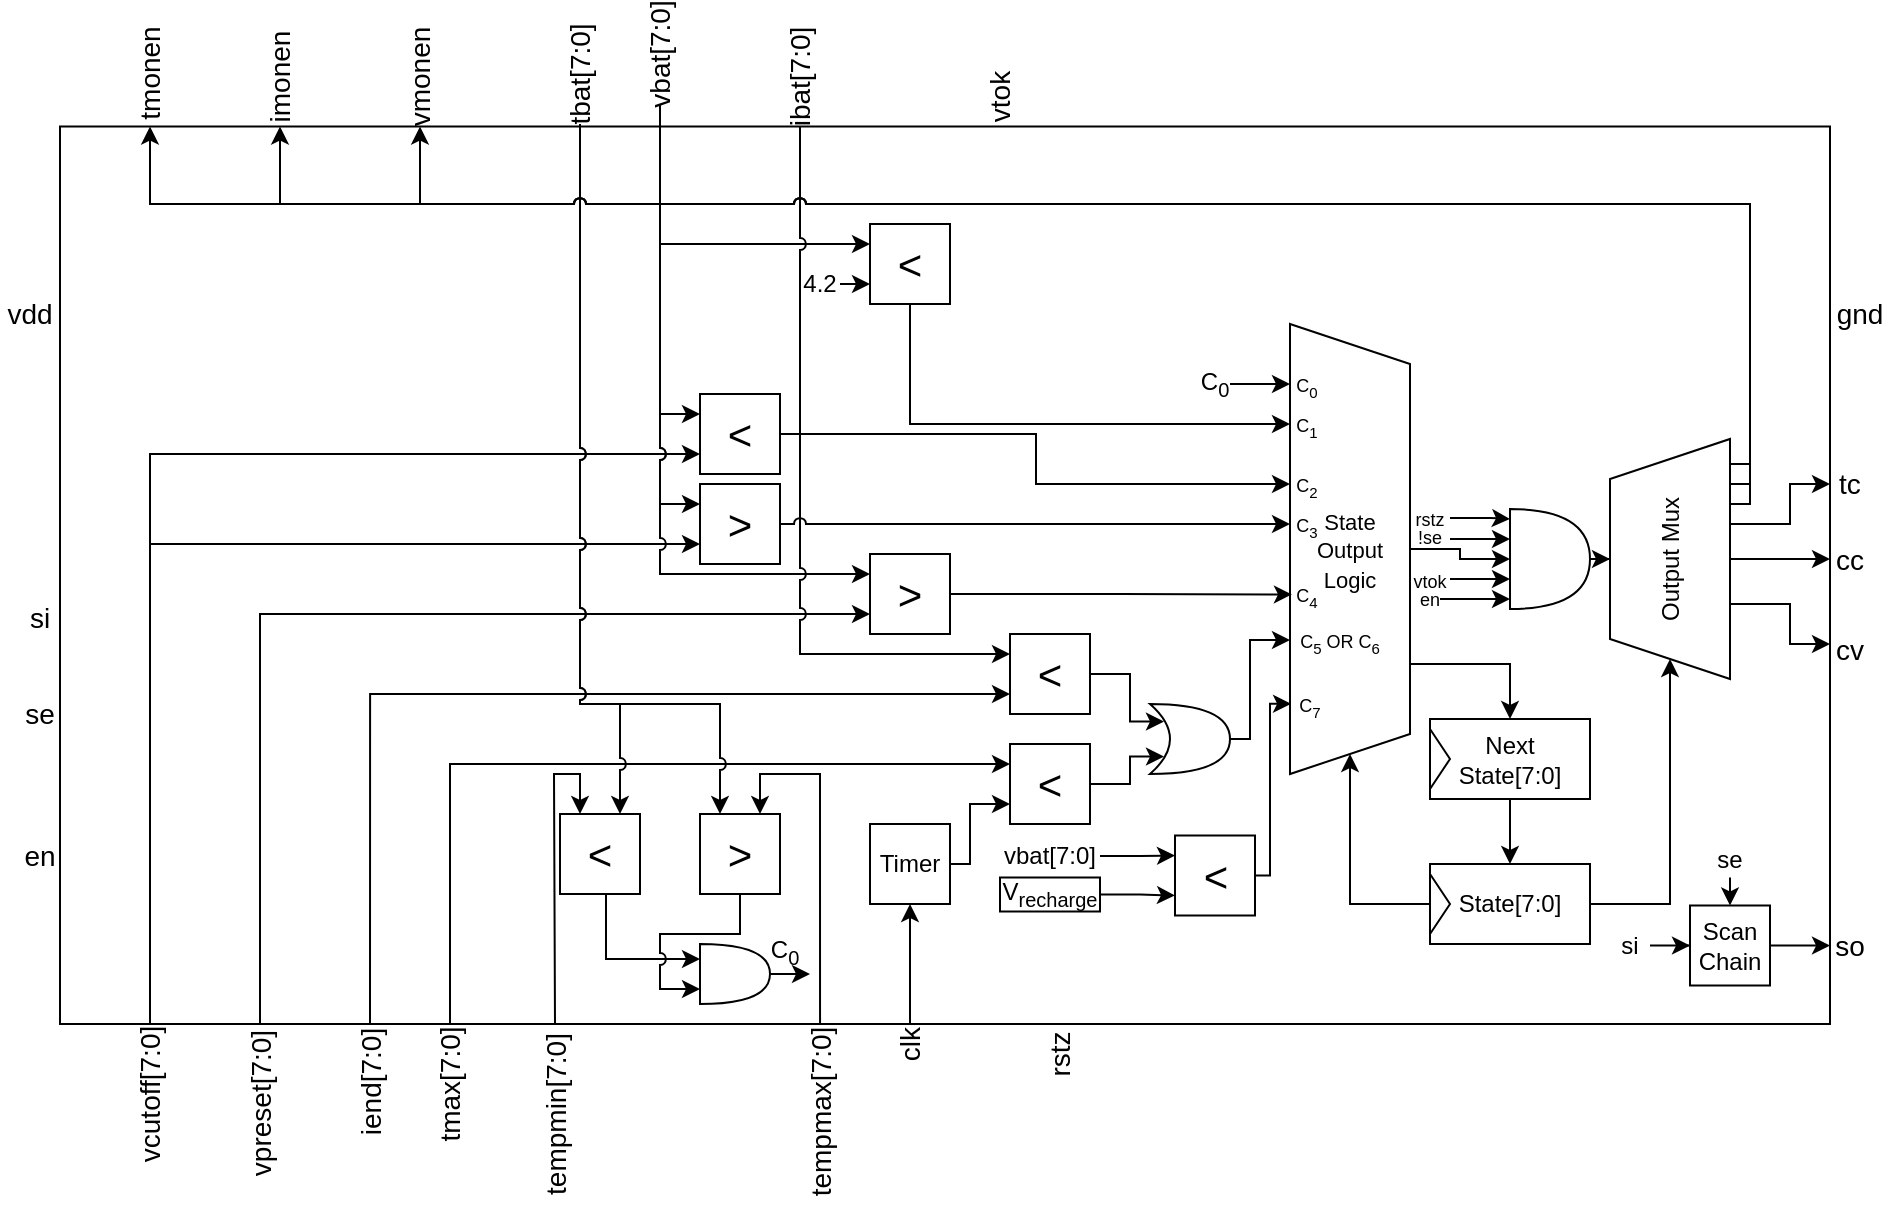 <mxfile version="25.0.3">
  <diagram name="Page-1" id="ZLXz8bZ7Lyy6NJfYawsl">
    <mxGraphModel dx="1535" dy="1893" grid="1" gridSize="10" guides="1" tooltips="1" connect="1" arrows="1" fold="1" page="1" pageScale="1" pageWidth="850" pageHeight="1100" math="0" shadow="0">
      <root>
        <mxCell id="0" />
        <mxCell id="1" parent="0" />
        <mxCell id="lkuB_7mltpB1Ut6H_fc4-6" value="" style="rounded=0;whiteSpace=wrap;html=1;" vertex="1" parent="1">
          <mxGeometry x="115" y="-48.75" width="885" height="448.75" as="geometry" />
        </mxCell>
        <mxCell id="lkuB_7mltpB1Ut6H_fc4-40" style="edgeStyle=orthogonalEdgeStyle;rounded=0;orthogonalLoop=1;jettySize=auto;html=1;entryX=0;entryY=0.75;entryDx=0;entryDy=0;jumpStyle=arc;" edge="1" parent="1" source="XUwTfJBHHrVztobZP6dr-2" target="lkuB_7mltpB1Ut6H_fc4-32">
          <mxGeometry relative="1" as="geometry">
            <Array as="points">
              <mxPoint x="160" y="115" />
            </Array>
          </mxGeometry>
        </mxCell>
        <mxCell id="lkuB_7mltpB1Ut6H_fc4-41" style="edgeStyle=orthogonalEdgeStyle;rounded=0;orthogonalLoop=1;jettySize=auto;html=1;entryX=0;entryY=0.75;entryDx=0;entryDy=0;jumpStyle=arc;" edge="1" parent="1" source="XUwTfJBHHrVztobZP6dr-2" target="lkuB_7mltpB1Ut6H_fc4-38">
          <mxGeometry relative="1" as="geometry">
            <Array as="points">
              <mxPoint x="160" y="160" />
            </Array>
          </mxGeometry>
        </mxCell>
        <mxCell id="XUwTfJBHHrVztobZP6dr-2" value="vcutoff[7:0]" style="text;html=1;align=center;verticalAlign=middle;whiteSpace=wrap;rounded=0;rotation=-90;fontSize=14;" parent="1" vertex="1">
          <mxGeometry x="125" y="420" width="70" height="30" as="geometry" />
        </mxCell>
        <mxCell id="lkuB_7mltpB1Ut6H_fc4-51" style="edgeStyle=orthogonalEdgeStyle;rounded=0;orthogonalLoop=1;jettySize=auto;html=1;entryX=0;entryY=0.75;entryDx=0;entryDy=0;" edge="1" parent="1" source="XUwTfJBHHrVztobZP6dr-3" target="lkuB_7mltpB1Ut6H_fc4-49">
          <mxGeometry relative="1" as="geometry">
            <Array as="points">
              <mxPoint x="215" y="195" />
            </Array>
          </mxGeometry>
        </mxCell>
        <mxCell id="XUwTfJBHHrVztobZP6dr-3" value="vpreset[7:0]" style="text;html=1;align=center;verticalAlign=middle;whiteSpace=wrap;rounded=0;rotation=-90;fontSize=14;" parent="1" vertex="1">
          <mxGeometry x="175" y="426" width="80" height="27" as="geometry" />
        </mxCell>
        <mxCell id="XUwTfJBHHrVztobZP6dr-61" style="edgeStyle=orthogonalEdgeStyle;rounded=0;orthogonalLoop=1;jettySize=auto;html=1;entryX=0;entryY=0.75;entryDx=0;entryDy=0;jumpStyle=arc;" parent="1" source="XUwTfJBHHrVztobZP6dr-4" target="XUwTfJBHHrVztobZP6dr-45" edge="1">
          <mxGeometry relative="1" as="geometry">
            <Array as="points">
              <mxPoint x="270" y="235" />
            </Array>
          </mxGeometry>
        </mxCell>
        <mxCell id="XUwTfJBHHrVztobZP6dr-4" value="iend[7:0]" style="text;html=1;align=center;verticalAlign=middle;whiteSpace=wrap;rounded=0;rotation=-90;fontSize=14;" parent="1" vertex="1">
          <mxGeometry x="241.25" y="413.75" width="57.5" height="30" as="geometry" />
        </mxCell>
        <mxCell id="XUwTfJBHHrVztobZP6dr-39" style="edgeStyle=orthogonalEdgeStyle;rounded=0;orthogonalLoop=1;jettySize=auto;html=1;entryX=0.75;entryY=0;entryDx=0;entryDy=0;jumpStyle=arc;" parent="1" source="XUwTfJBHHrVztobZP6dr-5" target="XUwTfJBHHrVztobZP6dr-32" edge="1">
          <mxGeometry relative="1" as="geometry">
            <Array as="points">
              <mxPoint x="495" y="367" />
              <mxPoint x="495" y="275" />
              <mxPoint x="465" y="275" />
            </Array>
          </mxGeometry>
        </mxCell>
        <mxCell id="XUwTfJBHHrVztobZP6dr-5" value="&lt;div&gt;tempmax[7:0]&lt;/div&gt;" style="text;html=1;align=center;verticalAlign=middle;whiteSpace=wrap;rounded=0;rotation=-90;fontSize=14;" parent="1" vertex="1">
          <mxGeometry x="451.25" y="428.75" width="87.5" height="30" as="geometry" />
        </mxCell>
        <mxCell id="XUwTfJBHHrVztobZP6dr-57" style="edgeStyle=orthogonalEdgeStyle;rounded=0;orthogonalLoop=1;jettySize=auto;html=1;jumpStyle=arc;" parent="1" source="XUwTfJBHHrVztobZP6dr-6" target="XUwTfJBHHrVztobZP6dr-54" edge="1">
          <mxGeometry relative="1" as="geometry">
            <Array as="points">
              <mxPoint x="310" y="270" />
            </Array>
          </mxGeometry>
        </mxCell>
        <mxCell id="XUwTfJBHHrVztobZP6dr-6" value="&lt;div&gt;tmax[7:0]&lt;/div&gt;" style="text;html=1;align=center;verticalAlign=middle;whiteSpace=wrap;rounded=0;rotation=-90;fontSize=14;" parent="1" vertex="1">
          <mxGeometry x="280" y="415" width="60" height="30" as="geometry" />
        </mxCell>
        <mxCell id="XUwTfJBHHrVztobZP6dr-38" style="edgeStyle=orthogonalEdgeStyle;rounded=0;orthogonalLoop=1;jettySize=auto;html=1;entryX=0.25;entryY=0;entryDx=0;entryDy=0;jumpStyle=arc;" parent="1" source="XUwTfJBHHrVztobZP6dr-7" target="XUwTfJBHHrVztobZP6dr-31" edge="1">
          <mxGeometry relative="1" as="geometry">
            <Array as="points">
              <mxPoint x="362" y="368" />
              <mxPoint x="362" y="368" />
              <mxPoint x="362" y="275" />
              <mxPoint x="375" y="275" />
            </Array>
          </mxGeometry>
        </mxCell>
        <mxCell id="XUwTfJBHHrVztobZP6dr-7" value="&lt;div&gt;tempmin[7:0]&lt;/div&gt;" style="text;html=1;align=center;verticalAlign=middle;whiteSpace=wrap;rounded=0;rotation=-90;fontSize=14;" parent="1" vertex="1">
          <mxGeometry x="317.5" y="430.5" width="90" height="30" as="geometry" />
        </mxCell>
        <mxCell id="XUwTfJBHHrVztobZP6dr-58" style="edgeStyle=orthogonalEdgeStyle;rounded=0;orthogonalLoop=1;jettySize=auto;html=1;entryX=0.5;entryY=1;entryDx=0;entryDy=0;" parent="1" source="XUwTfJBHHrVztobZP6dr-8" target="XUwTfJBHHrVztobZP6dr-53" edge="1">
          <mxGeometry relative="1" as="geometry" />
        </mxCell>
        <mxCell id="XUwTfJBHHrVztobZP6dr-8" value="clk" style="text;html=1;align=center;verticalAlign=middle;whiteSpace=wrap;rounded=0;rotation=-90;fontSize=14;" parent="1" vertex="1">
          <mxGeometry x="530" y="395" width="20" height="30" as="geometry" />
        </mxCell>
        <mxCell id="XUwTfJBHHrVztobZP6dr-9" value="rstz" style="text;html=1;align=center;verticalAlign=middle;whiteSpace=wrap;rounded=0;rotation=-90;fontSize=14;" parent="1" vertex="1">
          <mxGeometry x="600" y="400" width="30" height="30" as="geometry" />
        </mxCell>
        <mxCell id="XUwTfJBHHrVztobZP6dr-10" value="en" style="text;html=1;align=center;verticalAlign=middle;whiteSpace=wrap;rounded=0;rotation=0;fontSize=14;" parent="1" vertex="1">
          <mxGeometry x="95" y="301" width="20" height="30" as="geometry" />
        </mxCell>
        <mxCell id="XUwTfJBHHrVztobZP6dr-11" value="se" style="text;html=1;align=center;verticalAlign=middle;whiteSpace=wrap;rounded=0;rotation=0;fontSize=14;" parent="1" vertex="1">
          <mxGeometry x="95" y="230" width="20" height="30" as="geometry" />
        </mxCell>
        <mxCell id="XUwTfJBHHrVztobZP6dr-12" value="si" style="text;html=1;align=center;verticalAlign=middle;whiteSpace=wrap;rounded=0;rotation=0;fontSize=14;" parent="1" vertex="1">
          <mxGeometry x="95" y="181.5" width="20" height="30" as="geometry" />
        </mxCell>
        <mxCell id="XUwTfJBHHrVztobZP6dr-13" value="vdd" style="text;html=1;align=center;verticalAlign=middle;whiteSpace=wrap;rounded=0;rotation=0;fontSize=14;" parent="1" vertex="1">
          <mxGeometry x="85" y="30" width="30" height="30" as="geometry" />
        </mxCell>
        <mxCell id="XUwTfJBHHrVztobZP6dr-15" value="tmonen" style="text;html=1;align=center;verticalAlign=middle;whiteSpace=wrap;rounded=0;rotation=-90;fontSize=14;" parent="1" vertex="1">
          <mxGeometry x="133.75" y="-90" width="52.5" height="30" as="geometry" />
        </mxCell>
        <mxCell id="XUwTfJBHHrVztobZP6dr-16" value="vmonen" style="text;html=1;align=center;verticalAlign=middle;whiteSpace=wrap;rounded=0;rotation=-90;fontSize=14;" parent="1" vertex="1">
          <mxGeometry x="270" y="-88.75" width="50" height="30" as="geometry" />
        </mxCell>
        <mxCell id="XUwTfJBHHrVztobZP6dr-17" value="imonen" style="text;html=1;align=center;verticalAlign=middle;whiteSpace=wrap;rounded=0;rotation=-90;fontSize=14;" parent="1" vertex="1">
          <mxGeometry x="200" y="-88.75" width="50" height="30" as="geometry" />
        </mxCell>
        <mxCell id="XUwTfJBHHrVztobZP6dr-36" style="edgeStyle=orthogonalEdgeStyle;rounded=0;orthogonalLoop=1;jettySize=auto;html=1;entryX=0.75;entryY=0;entryDx=0;entryDy=0;jumpStyle=arc;" parent="1" source="XUwTfJBHHrVztobZP6dr-18" target="XUwTfJBHHrVztobZP6dr-31" edge="1">
          <mxGeometry relative="1" as="geometry">
            <Array as="points">
              <mxPoint x="375" y="240" />
              <mxPoint x="395" y="240" />
            </Array>
          </mxGeometry>
        </mxCell>
        <mxCell id="XUwTfJBHHrVztobZP6dr-37" style="edgeStyle=orthogonalEdgeStyle;rounded=0;orthogonalLoop=1;jettySize=auto;html=1;entryX=0.25;entryY=0;entryDx=0;entryDy=0;jumpStyle=arc;" parent="1" source="XUwTfJBHHrVztobZP6dr-18" target="XUwTfJBHHrVztobZP6dr-32" edge="1">
          <mxGeometry relative="1" as="geometry">
            <Array as="points">
              <mxPoint x="375" y="240" />
              <mxPoint x="445" y="240" />
            </Array>
          </mxGeometry>
        </mxCell>
        <mxCell id="XUwTfJBHHrVztobZP6dr-18" value="tbat[7:0]" style="text;html=1;align=center;verticalAlign=middle;whiteSpace=wrap;rounded=0;rotation=-90;fontSize=14;" parent="1" vertex="1">
          <mxGeometry x="350" y="-90" width="50" height="30" as="geometry" />
        </mxCell>
        <mxCell id="lkuB_7mltpB1Ut6H_fc4-34" style="edgeStyle=orthogonalEdgeStyle;rounded=0;orthogonalLoop=1;jettySize=auto;html=1;entryX=0;entryY=0.25;entryDx=0;entryDy=0;" edge="1" parent="1" source="XUwTfJBHHrVztobZP6dr-19" target="lkuB_7mltpB1Ut6H_fc4-32">
          <mxGeometry relative="1" as="geometry">
            <Array as="points">
              <mxPoint x="415" y="95" />
            </Array>
          </mxGeometry>
        </mxCell>
        <mxCell id="lkuB_7mltpB1Ut6H_fc4-35" style="edgeStyle=orthogonalEdgeStyle;rounded=0;orthogonalLoop=1;jettySize=auto;html=1;entryX=0;entryY=0.25;entryDx=0;entryDy=0;jumpStyle=arc;" edge="1" parent="1" source="XUwTfJBHHrVztobZP6dr-19" target="lkuB_7mltpB1Ut6H_fc4-19">
          <mxGeometry relative="1" as="geometry">
            <Array as="points">
              <mxPoint x="415" y="10" />
            </Array>
          </mxGeometry>
        </mxCell>
        <mxCell id="lkuB_7mltpB1Ut6H_fc4-39" style="edgeStyle=orthogonalEdgeStyle;rounded=0;orthogonalLoop=1;jettySize=auto;html=1;entryX=0;entryY=0.25;entryDx=0;entryDy=0;jumpStyle=arc;" edge="1" parent="1" source="XUwTfJBHHrVztobZP6dr-19" target="lkuB_7mltpB1Ut6H_fc4-38">
          <mxGeometry relative="1" as="geometry">
            <Array as="points">
              <mxPoint x="415" y="140" />
            </Array>
          </mxGeometry>
        </mxCell>
        <mxCell id="lkuB_7mltpB1Ut6H_fc4-50" style="edgeStyle=orthogonalEdgeStyle;rounded=0;orthogonalLoop=1;jettySize=auto;html=1;entryX=0;entryY=0.25;entryDx=0;entryDy=0;jumpStyle=arc;" edge="1" parent="1" source="XUwTfJBHHrVztobZP6dr-19" target="lkuB_7mltpB1Ut6H_fc4-49">
          <mxGeometry relative="1" as="geometry">
            <Array as="points">
              <mxPoint x="415" y="175" />
            </Array>
          </mxGeometry>
        </mxCell>
        <mxCell id="XUwTfJBHHrVztobZP6dr-19" value="vbat[7:0]" style="text;html=1;align=center;verticalAlign=middle;whiteSpace=wrap;rounded=0;rotation=-90;fontSize=14;" parent="1" vertex="1">
          <mxGeometry x="390" y="-100" width="50" height="30" as="geometry" />
        </mxCell>
        <mxCell id="XUwTfJBHHrVztobZP6dr-59" style="edgeStyle=elbowEdgeStyle;rounded=0;orthogonalLoop=1;jettySize=auto;html=1;entryX=0;entryY=0.25;entryDx=0;entryDy=0;jumpStyle=arc;" parent="1" source="XUwTfJBHHrVztobZP6dr-20" target="XUwTfJBHHrVztobZP6dr-45" edge="1">
          <mxGeometry relative="1" as="geometry">
            <Array as="points">
              <mxPoint x="485" y="150" />
            </Array>
          </mxGeometry>
        </mxCell>
        <mxCell id="XUwTfJBHHrVztobZP6dr-20" value="ibat[7:0]" style="text;html=1;align=center;verticalAlign=middle;whiteSpace=wrap;rounded=0;rotation=-90;fontSize=14;" parent="1" vertex="1">
          <mxGeometry x="460" y="-88.75" width="50" height="30" as="geometry" />
        </mxCell>
        <mxCell id="XUwTfJBHHrVztobZP6dr-21" value="vtok" style="text;html=1;align=center;verticalAlign=middle;whiteSpace=wrap;rounded=0;rotation=-90;fontSize=14;" parent="1" vertex="1">
          <mxGeometry x="570" y="-78.75" width="30" height="30" as="geometry" />
        </mxCell>
        <mxCell id="XUwTfJBHHrVztobZP6dr-24" value="so" style="text;html=1;align=center;verticalAlign=middle;whiteSpace=wrap;rounded=0;rotation=0;fontSize=14;" parent="1" vertex="1">
          <mxGeometry x="1000" y="345.75" width="20" height="30" as="geometry" />
        </mxCell>
        <mxCell id="XUwTfJBHHrVztobZP6dr-25" value="gnd" style="text;html=1;align=center;verticalAlign=middle;whiteSpace=wrap;rounded=0;rotation=0;fontSize=14;" parent="1" vertex="1">
          <mxGeometry x="1000" y="30" width="30" height="30" as="geometry" />
        </mxCell>
        <mxCell id="XUwTfJBHHrVztobZP6dr-26" value="tc" style="text;html=1;align=center;verticalAlign=middle;whiteSpace=wrap;rounded=0;rotation=0;fontSize=14;" parent="1" vertex="1">
          <mxGeometry x="1000" y="115" width="20" height="30" as="geometry" />
        </mxCell>
        <mxCell id="XUwTfJBHHrVztobZP6dr-27" value="cc" style="text;html=1;align=center;verticalAlign=middle;whiteSpace=wrap;rounded=0;rotation=0;fontSize=14;" parent="1" vertex="1">
          <mxGeometry x="1000" y="152.5" width="20" height="30" as="geometry" />
        </mxCell>
        <mxCell id="XUwTfJBHHrVztobZP6dr-28" value="cv" style="text;html=1;align=center;verticalAlign=middle;whiteSpace=wrap;rounded=0;rotation=0;fontSize=14;" parent="1" vertex="1">
          <mxGeometry x="1000" y="197.5" width="20" height="30" as="geometry" />
        </mxCell>
        <mxCell id="XUwTfJBHHrVztobZP6dr-31" value="&lt;font style=&quot;font-size: 21px;&quot;&gt;&amp;lt;&lt;/font&gt;" style="rounded=0;whiteSpace=wrap;html=1;" parent="1" vertex="1">
          <mxGeometry x="365" y="295" width="40" height="40" as="geometry" />
        </mxCell>
        <mxCell id="XUwTfJBHHrVztobZP6dr-32" value="&lt;font style=&quot;font-size: 21px;&quot;&gt;&amp;gt;&lt;/font&gt;" style="rounded=0;whiteSpace=wrap;html=1;" parent="1" vertex="1">
          <mxGeometry x="435" y="295" width="40" height="40" as="geometry" />
        </mxCell>
        <mxCell id="XUwTfJBHHrVztobZP6dr-42" style="edgeStyle=orthogonalEdgeStyle;rounded=0;orthogonalLoop=1;jettySize=auto;html=1;" parent="1" source="XUwTfJBHHrVztobZP6dr-34" edge="1">
          <mxGeometry relative="1" as="geometry">
            <mxPoint x="490" y="375" as="targetPoint" />
          </mxGeometry>
        </mxCell>
        <mxCell id="XUwTfJBHHrVztobZP6dr-34" value="" style="shape=or;whiteSpace=wrap;html=1;" parent="1" vertex="1">
          <mxGeometry x="435" y="360" width="35" height="30" as="geometry" />
        </mxCell>
        <mxCell id="XUwTfJBHHrVztobZP6dr-89" style="edgeStyle=orthogonalEdgeStyle;rounded=0;orthogonalLoop=1;jettySize=auto;html=1;entryX=0;entryY=0.5;entryDx=0;entryDy=0;" parent="1" source="XUwTfJBHHrVztobZP6dr-35" target="lkuB_7mltpB1Ut6H_fc4-7" edge="1">
          <mxGeometry relative="1" as="geometry">
            <Array as="points">
              <mxPoint x="710" y="258" />
              <mxPoint x="710" y="208" />
              <mxPoint x="730" y="208" />
            </Array>
            <mxPoint x="730" y="240" as="targetPoint" />
          </mxGeometry>
        </mxCell>
        <mxCell id="XUwTfJBHHrVztobZP6dr-35" value="" style="shape=xor;whiteSpace=wrap;html=1;" parent="1" vertex="1">
          <mxGeometry x="660" y="240" width="40" height="35" as="geometry" />
        </mxCell>
        <mxCell id="XUwTfJBHHrVztobZP6dr-40" style="edgeStyle=orthogonalEdgeStyle;rounded=0;orthogonalLoop=1;jettySize=auto;html=1;entryX=0;entryY=0.25;entryDx=0;entryDy=0;entryPerimeter=0;jumpStyle=arc;" parent="1" source="XUwTfJBHHrVztobZP6dr-31" target="XUwTfJBHHrVztobZP6dr-34" edge="1">
          <mxGeometry relative="1" as="geometry">
            <Array as="points">
              <mxPoint x="388" y="368" />
            </Array>
          </mxGeometry>
        </mxCell>
        <mxCell id="XUwTfJBHHrVztobZP6dr-41" style="edgeStyle=orthogonalEdgeStyle;rounded=0;orthogonalLoop=1;jettySize=auto;html=1;entryX=0;entryY=0.75;entryDx=0;entryDy=0;entryPerimeter=0;jumpStyle=arc;" parent="1" source="XUwTfJBHHrVztobZP6dr-32" target="XUwTfJBHHrVztobZP6dr-34" edge="1">
          <mxGeometry relative="1" as="geometry" />
        </mxCell>
        <mxCell id="XUwTfJBHHrVztobZP6dr-43" value="&lt;div&gt;C&lt;sub&gt;0&lt;/sub&gt;&lt;/div&gt;" style="text;html=1;align=center;verticalAlign=middle;whiteSpace=wrap;rounded=0;rotation=0;" parent="1" vertex="1">
          <mxGeometry x="470" y="354" width="15" height="20" as="geometry" />
        </mxCell>
        <mxCell id="XUwTfJBHHrVztobZP6dr-45" value="&lt;font style=&quot;font-size: 21px;&quot;&gt;&amp;lt;&lt;/font&gt;" style="rounded=0;whiteSpace=wrap;html=1;" parent="1" vertex="1">
          <mxGeometry x="590" y="205" width="40" height="40" as="geometry" />
        </mxCell>
        <mxCell id="XUwTfJBHHrVztobZP6dr-47" style="edgeStyle=orthogonalEdgeStyle;rounded=0;orthogonalLoop=1;jettySize=auto;html=1;" parent="1" source="XUwTfJBHHrVztobZP6dr-46" target="XUwTfJBHHrVztobZP6dr-24" edge="1">
          <mxGeometry relative="1" as="geometry" />
        </mxCell>
        <mxCell id="XUwTfJBHHrVztobZP6dr-46" value="Scan Chain" style="rounded=0;whiteSpace=wrap;html=1;" parent="1" vertex="1">
          <mxGeometry x="930" y="340.75" width="40" height="40" as="geometry" />
        </mxCell>
        <mxCell id="XUwTfJBHHrVztobZP6dr-51" style="edgeStyle=orthogonalEdgeStyle;rounded=0;orthogonalLoop=1;jettySize=auto;html=1;exitX=0.5;exitY=1;exitDx=0;exitDy=0;entryX=0.5;entryY=0;entryDx=0;entryDy=0;" parent="1" source="XUwTfJBHHrVztobZP6dr-48" target="XUwTfJBHHrVztobZP6dr-46" edge="1">
          <mxGeometry relative="1" as="geometry" />
        </mxCell>
        <mxCell id="XUwTfJBHHrVztobZP6dr-48" value="se" style="text;html=1;align=center;verticalAlign=middle;whiteSpace=wrap;rounded=0;rotation=0;" parent="1" vertex="1">
          <mxGeometry x="940" y="309.25" width="20" height="17.5" as="geometry" />
        </mxCell>
        <mxCell id="XUwTfJBHHrVztobZP6dr-50" style="edgeStyle=orthogonalEdgeStyle;rounded=0;orthogonalLoop=1;jettySize=auto;html=1;entryX=0;entryY=0.5;entryDx=0;entryDy=0;" parent="1" source="XUwTfJBHHrVztobZP6dr-49" target="XUwTfJBHHrVztobZP6dr-46" edge="1">
          <mxGeometry relative="1" as="geometry" />
        </mxCell>
        <mxCell id="XUwTfJBHHrVztobZP6dr-49" value="si" style="text;html=1;align=center;verticalAlign=middle;whiteSpace=wrap;rounded=0;rotation=0;" parent="1" vertex="1">
          <mxGeometry x="890" y="350.75" width="20" height="20" as="geometry" />
        </mxCell>
        <mxCell id="XUwTfJBHHrVztobZP6dr-56" style="edgeStyle=orthogonalEdgeStyle;rounded=0;orthogonalLoop=1;jettySize=auto;html=1;entryX=0;entryY=0.75;entryDx=0;entryDy=0;" parent="1" source="XUwTfJBHHrVztobZP6dr-53" target="XUwTfJBHHrVztobZP6dr-54" edge="1">
          <mxGeometry relative="1" as="geometry">
            <Array as="points">
              <mxPoint x="570" y="320" />
              <mxPoint x="570" y="290" />
            </Array>
          </mxGeometry>
        </mxCell>
        <mxCell id="XUwTfJBHHrVztobZP6dr-53" value="Timer" style="rounded=0;whiteSpace=wrap;html=1;" parent="1" vertex="1">
          <mxGeometry x="520" y="300" width="40" height="40" as="geometry" />
        </mxCell>
        <mxCell id="XUwTfJBHHrVztobZP6dr-54" value="&lt;font style=&quot;font-size: 21px;&quot;&gt;&amp;lt;&lt;/font&gt;" style="rounded=0;whiteSpace=wrap;html=1;" parent="1" vertex="1">
          <mxGeometry x="590" y="260" width="40" height="40" as="geometry" />
        </mxCell>
        <mxCell id="XUwTfJBHHrVztobZP6dr-62" style="edgeStyle=orthogonalEdgeStyle;rounded=0;orthogonalLoop=1;jettySize=auto;html=1;entryX=0.175;entryY=0.25;entryDx=0;entryDy=0;entryPerimeter=0;" parent="1" source="XUwTfJBHHrVztobZP6dr-45" target="XUwTfJBHHrVztobZP6dr-35" edge="1">
          <mxGeometry relative="1" as="geometry" />
        </mxCell>
        <mxCell id="XUwTfJBHHrVztobZP6dr-63" style="edgeStyle=orthogonalEdgeStyle;rounded=0;orthogonalLoop=1;jettySize=auto;html=1;entryX=0.175;entryY=0.75;entryDx=0;entryDy=0;entryPerimeter=0;" parent="1" source="XUwTfJBHHrVztobZP6dr-54" target="XUwTfJBHHrVztobZP6dr-35" edge="1">
          <mxGeometry relative="1" as="geometry" />
        </mxCell>
        <mxCell id="XUwTfJBHHrVztobZP6dr-91" style="edgeStyle=orthogonalEdgeStyle;rounded=0;orthogonalLoop=1;jettySize=auto;html=1;entryX=0.5;entryY=0;entryDx=0;entryDy=0;" parent="1" source="XUwTfJBHHrVztobZP6dr-64" target="XUwTfJBHHrVztobZP6dr-72" edge="1">
          <mxGeometry relative="1" as="geometry" />
        </mxCell>
        <mxCell id="XUwTfJBHHrVztobZP6dr-64" value="" style="shape=or;whiteSpace=wrap;html=1;points=[[0,0.1,0,0,0],[0,0.3,0,0,0],[0,0.5,0,0,0],[0,0.7,0,0,0],[0,0.9,0,0,0],[0.7,0.1,0,0,0],[0.7,0.9,0,0,0],[1,0.5,0,0,0]];" parent="1" vertex="1">
          <mxGeometry x="840" y="142.5" width="40" height="50" as="geometry" />
        </mxCell>
        <mxCell id="XUwTfJBHHrVztobZP6dr-74" style="edgeStyle=orthogonalEdgeStyle;rounded=0;orthogonalLoop=1;jettySize=auto;html=1;entryX=0;entryY=0.5;entryDx=0;entryDy=0;" parent="1" source="XUwTfJBHHrVztobZP6dr-66" target="XUwTfJBHHrVztobZP6dr-72" edge="1">
          <mxGeometry relative="1" as="geometry" />
        </mxCell>
        <mxCell id="XUwTfJBHHrVztobZP6dr-88" style="edgeStyle=orthogonalEdgeStyle;rounded=0;orthogonalLoop=1;jettySize=auto;html=1;" parent="1" source="XUwTfJBHHrVztobZP6dr-66" target="XUwTfJBHHrVztobZP6dr-85" edge="1">
          <mxGeometry relative="1" as="geometry">
            <Array as="points">
              <mxPoint x="760" y="340" />
            </Array>
          </mxGeometry>
        </mxCell>
        <mxCell id="XUwTfJBHHrVztobZP6dr-66" value="State[7:0]" style="rounded=0;whiteSpace=wrap;html=1;" parent="1" vertex="1">
          <mxGeometry x="800" y="320" width="80" height="40" as="geometry" />
        </mxCell>
        <mxCell id="XUwTfJBHHrVztobZP6dr-75" style="edgeStyle=orthogonalEdgeStyle;rounded=0;orthogonalLoop=1;jettySize=auto;html=1;jumpStyle=arc;exitX=0.25;exitY=1;exitDx=0;exitDy=0;" parent="1" source="XUwTfJBHHrVztobZP6dr-72" target="XUwTfJBHHrVztobZP6dr-28" edge="1">
          <mxGeometry relative="1" as="geometry">
            <Array as="points">
              <mxPoint x="950" y="190" />
              <mxPoint x="980" y="190" />
              <mxPoint x="980" y="210" />
            </Array>
          </mxGeometry>
        </mxCell>
        <mxCell id="XUwTfJBHHrVztobZP6dr-76" style="edgeStyle=orthogonalEdgeStyle;rounded=0;orthogonalLoop=1;jettySize=auto;html=1;entryX=0;entryY=0.5;entryDx=0;entryDy=0;" parent="1" source="XUwTfJBHHrVztobZP6dr-72" target="XUwTfJBHHrVztobZP6dr-27" edge="1">
          <mxGeometry relative="1" as="geometry">
            <Array as="points" />
          </mxGeometry>
        </mxCell>
        <mxCell id="XUwTfJBHHrVztobZP6dr-80" style="edgeStyle=orthogonalEdgeStyle;rounded=0;orthogonalLoop=1;jettySize=auto;html=1;" parent="1" target="XUwTfJBHHrVztobZP6dr-26" edge="1">
          <mxGeometry relative="1" as="geometry">
            <mxPoint x="950" y="150" as="sourcePoint" />
            <Array as="points">
              <mxPoint x="980" y="150" />
              <mxPoint x="980" y="130" />
            </Array>
          </mxGeometry>
        </mxCell>
        <mxCell id="XUwTfJBHHrVztobZP6dr-82" style="edgeStyle=orthogonalEdgeStyle;rounded=0;orthogonalLoop=1;jettySize=auto;html=1;entryX=0;entryY=0.5;entryDx=0;entryDy=0;jumpStyle=arc;exitX=0.75;exitY=1;exitDx=0;exitDy=0;" parent="1" target="XUwTfJBHHrVztobZP6dr-15" edge="1" source="XUwTfJBHHrVztobZP6dr-72">
          <mxGeometry relative="1" as="geometry">
            <mxPoint x="950" y="215" as="sourcePoint" />
            <Array as="points">
              <mxPoint x="950" y="140" />
              <mxPoint x="960" y="140" />
              <mxPoint x="960" y="-10" />
              <mxPoint x="160" y="-10" />
            </Array>
          </mxGeometry>
        </mxCell>
        <mxCell id="XUwTfJBHHrVztobZP6dr-83" style="edgeStyle=orthogonalEdgeStyle;rounded=0;orthogonalLoop=1;jettySize=auto;html=1;entryX=0;entryY=0.5;entryDx=0;entryDy=0;exitX=0.75;exitY=1;exitDx=0;exitDy=0;jumpStyle=arc;" parent="1" source="XUwTfJBHHrVztobZP6dr-72" target="XUwTfJBHHrVztobZP6dr-17" edge="1">
          <mxGeometry relative="1" as="geometry">
            <Array as="points">
              <mxPoint x="950" y="130" />
              <mxPoint x="960" y="130" />
              <mxPoint x="960" y="-10" />
              <mxPoint x="225" y="-10" />
            </Array>
          </mxGeometry>
        </mxCell>
        <mxCell id="XUwTfJBHHrVztobZP6dr-84" style="edgeStyle=orthogonalEdgeStyle;rounded=0;orthogonalLoop=1;jettySize=auto;html=1;entryX=0;entryY=0.5;entryDx=0;entryDy=0;exitX=0.75;exitY=1;exitDx=0;exitDy=0;jumpStyle=arc;" parent="1" source="XUwTfJBHHrVztobZP6dr-72" target="XUwTfJBHHrVztobZP6dr-16" edge="1">
          <mxGeometry relative="1" as="geometry">
            <Array as="points">
              <mxPoint x="950" y="120" />
              <mxPoint x="960" y="120" />
              <mxPoint x="960" y="-10" />
              <mxPoint x="295" y="-10" />
            </Array>
          </mxGeometry>
        </mxCell>
        <mxCell id="XUwTfJBHHrVztobZP6dr-72" value="Output Mux" style="shape=trapezoid;perimeter=trapezoidPerimeter;whiteSpace=wrap;html=1;fixedSize=1;rotation=-90;" parent="1" vertex="1">
          <mxGeometry x="860" y="137.5" width="120" height="60" as="geometry" />
        </mxCell>
        <mxCell id="lkuB_7mltpB1Ut6H_fc4-8" style="edgeStyle=orthogonalEdgeStyle;rounded=0;orthogonalLoop=1;jettySize=auto;html=1;entryX=0.5;entryY=0;entryDx=0;entryDy=0;" edge="1" parent="1" source="XUwTfJBHHrVztobZP6dr-85" target="lkuB_7mltpB1Ut6H_fc4-11">
          <mxGeometry relative="1" as="geometry">
            <Array as="points">
              <mxPoint x="840" y="220" />
            </Array>
          </mxGeometry>
        </mxCell>
        <mxCell id="XUwTfJBHHrVztobZP6dr-85" value="&lt;div&gt;&lt;font style=&quot;font-size: 11px;&quot;&gt;State&lt;/font&gt;&lt;/div&gt;&lt;div&gt;&lt;font style=&quot;font-size: 11px;&quot;&gt;&amp;nbsp;Output&amp;nbsp;&lt;/font&gt;&lt;/div&gt;&lt;div&gt;&lt;font style=&quot;font-size: 11px;&quot;&gt;Logic&lt;/font&gt;&lt;/div&gt;" style="shape=trapezoid;perimeter=trapezoidPerimeter;whiteSpace=wrap;html=1;fixedSize=1;direction=south;" parent="1" vertex="1">
          <mxGeometry x="730" y="50" width="60" height="225" as="geometry" />
        </mxCell>
        <mxCell id="XUwTfJBHHrVztobZP6dr-90" style="edgeStyle=orthogonalEdgeStyle;rounded=0;orthogonalLoop=1;jettySize=auto;html=1;entryX=0;entryY=0.5;entryDx=0;entryDy=0;entryPerimeter=0;" parent="1" source="XUwTfJBHHrVztobZP6dr-85" target="XUwTfJBHHrVztobZP6dr-64" edge="1">
          <mxGeometry relative="1" as="geometry" />
        </mxCell>
        <mxCell id="XUwTfJBHHrVztobZP6dr-92" value="&lt;font style=&quot;font-size: 9px;&quot;&gt;en&lt;/font&gt;" style="text;html=1;align=center;verticalAlign=middle;whiteSpace=wrap;rounded=0;rotation=0;" parent="1" vertex="1">
          <mxGeometry x="795" y="181.5" width="10" height="11" as="geometry" />
        </mxCell>
        <mxCell id="XUwTfJBHHrVztobZP6dr-96" style="edgeStyle=orthogonalEdgeStyle;rounded=0;orthogonalLoop=1;jettySize=auto;html=1;entryX=0;entryY=0.9;entryDx=0;entryDy=0;entryPerimeter=0;" parent="1" source="XUwTfJBHHrVztobZP6dr-92" target="XUwTfJBHHrVztobZP6dr-64" edge="1">
          <mxGeometry relative="1" as="geometry">
            <Array as="points">
              <mxPoint x="810" y="188" />
            </Array>
          </mxGeometry>
        </mxCell>
        <mxCell id="XUwTfJBHHrVztobZP6dr-97" value="&lt;font style=&quot;font-size: 9px;&quot;&gt;rstz&lt;/font&gt;" style="text;html=1;align=center;verticalAlign=middle;whiteSpace=wrap;rounded=0;rotation=0;" parent="1" vertex="1">
          <mxGeometry x="790" y="139.5" width="20" height="15" as="geometry" />
        </mxCell>
        <mxCell id="XUwTfJBHHrVztobZP6dr-99" value="&lt;font style=&quot;font-size: 9px;&quot;&gt;vtok&lt;/font&gt;" style="text;html=1;align=center;verticalAlign=middle;whiteSpace=wrap;rounded=0;rotation=0;" parent="1" vertex="1">
          <mxGeometry x="790" y="172.5" width="20" height="10" as="geometry" />
        </mxCell>
        <mxCell id="XUwTfJBHHrVztobZP6dr-101" value="&lt;font style=&quot;font-size: 9px;&quot;&gt;!se&lt;/font&gt;" style="text;html=1;align=center;verticalAlign=middle;whiteSpace=wrap;rounded=0;rotation=0;" parent="1" vertex="1">
          <mxGeometry x="790" y="152.5" width="20" height="7.5" as="geometry" />
        </mxCell>
        <mxCell id="XUwTfJBHHrVztobZP6dr-102" style="edgeStyle=orthogonalEdgeStyle;rounded=0;orthogonalLoop=1;jettySize=auto;html=1;entryX=0;entryY=0.3;entryDx=0;entryDy=0;entryPerimeter=0;" parent="1" source="XUwTfJBHHrVztobZP6dr-101" target="XUwTfJBHHrVztobZP6dr-64" edge="1">
          <mxGeometry relative="1" as="geometry">
            <Array as="points">
              <mxPoint x="810" y="157" />
              <mxPoint x="840" y="157" />
            </Array>
          </mxGeometry>
        </mxCell>
        <mxCell id="lkuB_7mltpB1Ut6H_fc4-4" style="edgeStyle=orthogonalEdgeStyle;rounded=0;orthogonalLoop=1;jettySize=auto;html=1;entryX=0;entryY=0.7;entryDx=0;entryDy=0;entryPerimeter=0;" edge="1" parent="1" source="XUwTfJBHHrVztobZP6dr-99" target="XUwTfJBHHrVztobZP6dr-64">
          <mxGeometry relative="1" as="geometry" />
        </mxCell>
        <mxCell id="lkuB_7mltpB1Ut6H_fc4-5" style="edgeStyle=orthogonalEdgeStyle;rounded=0;orthogonalLoop=1;jettySize=auto;html=1;entryX=0;entryY=0.1;entryDx=0;entryDy=0;entryPerimeter=0;" edge="1" parent="1" source="XUwTfJBHHrVztobZP6dr-97" target="XUwTfJBHHrVztobZP6dr-64">
          <mxGeometry relative="1" as="geometry" />
        </mxCell>
        <mxCell id="lkuB_7mltpB1Ut6H_fc4-7" value="&lt;font style=&quot;font-size: 9px;&quot;&gt;C&lt;sub&gt;5&lt;/sub&gt; OR C&lt;sub&gt;6&lt;/sub&gt;&lt;/font&gt;" style="text;html=1;align=center;verticalAlign=middle;whiteSpace=wrap;rounded=0;" vertex="1" parent="1">
          <mxGeometry x="730" y="197.5" width="50" height="20" as="geometry" />
        </mxCell>
        <mxCell id="lkuB_7mltpB1Ut6H_fc4-13" style="edgeStyle=orthogonalEdgeStyle;rounded=0;orthogonalLoop=1;jettySize=auto;html=1;" edge="1" parent="1" source="lkuB_7mltpB1Ut6H_fc4-11" target="XUwTfJBHHrVztobZP6dr-66">
          <mxGeometry relative="1" as="geometry" />
        </mxCell>
        <mxCell id="lkuB_7mltpB1Ut6H_fc4-11" value="&lt;div&gt;Next&lt;/div&gt;&lt;div&gt;State[7:0]&lt;/div&gt;" style="rounded=0;whiteSpace=wrap;html=1;" vertex="1" parent="1">
          <mxGeometry x="800" y="247.5" width="80" height="40" as="geometry" />
        </mxCell>
        <mxCell id="lkuB_7mltpB1Ut6H_fc4-14" value="&lt;div&gt;C&lt;sub&gt;0&lt;/sub&gt;&lt;/div&gt;" style="text;html=1;align=center;verticalAlign=middle;whiteSpace=wrap;rounded=0;rotation=0;" vertex="1" parent="1">
          <mxGeometry x="685" y="70" width="15" height="20" as="geometry" />
        </mxCell>
        <mxCell id="lkuB_7mltpB1Ut6H_fc4-15" style="edgeStyle=orthogonalEdgeStyle;rounded=0;orthogonalLoop=1;jettySize=auto;html=1;" edge="1" parent="1" source="lkuB_7mltpB1Ut6H_fc4-14">
          <mxGeometry relative="1" as="geometry">
            <mxPoint x="730" y="80" as="targetPoint" />
          </mxGeometry>
        </mxCell>
        <mxCell id="lkuB_7mltpB1Ut6H_fc4-16" value="&lt;div&gt;&lt;font style=&quot;font-size: 9px;&quot;&gt;C&lt;sub&gt;0&lt;/sub&gt;&lt;/font&gt;&lt;/div&gt;" style="text;html=1;align=center;verticalAlign=middle;whiteSpace=wrap;rounded=0;rotation=0;" vertex="1" parent="1">
          <mxGeometry x="731" y="70" width="15" height="20" as="geometry" />
        </mxCell>
        <mxCell id="lkuB_7mltpB1Ut6H_fc4-21" style="edgeStyle=orthogonalEdgeStyle;rounded=0;orthogonalLoop=1;jettySize=auto;html=1;" edge="1" parent="1" source="lkuB_7mltpB1Ut6H_fc4-19">
          <mxGeometry relative="1" as="geometry">
            <mxPoint x="730" y="100" as="targetPoint" />
            <Array as="points">
              <mxPoint x="540" y="100" />
            </Array>
          </mxGeometry>
        </mxCell>
        <mxCell id="lkuB_7mltpB1Ut6H_fc4-19" value="&lt;font style=&quot;font-size: 21px;&quot;&gt;&amp;lt;&lt;/font&gt;" style="rounded=0;whiteSpace=wrap;html=1;" vertex="1" parent="1">
          <mxGeometry x="520" width="40" height="40" as="geometry" />
        </mxCell>
        <mxCell id="lkuB_7mltpB1Ut6H_fc4-22" value="&lt;div&gt;&lt;font style=&quot;font-size: 9px;&quot;&gt;C&lt;sub&gt;1&lt;/sub&gt;&lt;/font&gt;&lt;/div&gt;" style="text;html=1;align=center;verticalAlign=middle;whiteSpace=wrap;rounded=0;rotation=0;" vertex="1" parent="1">
          <mxGeometry x="731" y="90" width="15" height="20" as="geometry" />
        </mxCell>
        <mxCell id="lkuB_7mltpB1Ut6H_fc4-29" style="edgeStyle=orthogonalEdgeStyle;rounded=0;orthogonalLoop=1;jettySize=auto;html=1;entryX=0;entryY=0.75;entryDx=0;entryDy=0;exitX=1;exitY=0.5;exitDx=0;exitDy=0;" edge="1" parent="1" source="lkuB_7mltpB1Ut6H_fc4-25" target="lkuB_7mltpB1Ut6H_fc4-19">
          <mxGeometry relative="1" as="geometry">
            <mxPoint x="510" y="100" as="sourcePoint" />
            <Array as="points" />
          </mxGeometry>
        </mxCell>
        <mxCell id="lkuB_7mltpB1Ut6H_fc4-25" value="4.2" style="text;html=1;align=center;verticalAlign=middle;whiteSpace=wrap;rounded=0;rotation=0;" vertex="1" parent="1">
          <mxGeometry x="485" y="20" width="20" height="20" as="geometry" />
        </mxCell>
        <mxCell id="lkuB_7mltpB1Ut6H_fc4-32" value="&lt;font style=&quot;font-size: 21px;&quot;&gt;&amp;lt;&lt;/font&gt;" style="rounded=0;whiteSpace=wrap;html=1;" vertex="1" parent="1">
          <mxGeometry x="435" y="85" width="40" height="40" as="geometry" />
        </mxCell>
        <mxCell id="lkuB_7mltpB1Ut6H_fc4-36" style="edgeStyle=orthogonalEdgeStyle;rounded=0;orthogonalLoop=1;jettySize=auto;html=1;" edge="1" parent="1" source="lkuB_7mltpB1Ut6H_fc4-32">
          <mxGeometry relative="1" as="geometry">
            <mxPoint x="730" y="130" as="targetPoint" />
            <Array as="points">
              <mxPoint x="603" y="105" />
              <mxPoint x="603" y="130" />
            </Array>
          </mxGeometry>
        </mxCell>
        <mxCell id="lkuB_7mltpB1Ut6H_fc4-37" value="&lt;div&gt;&lt;font style=&quot;font-size: 9px;&quot;&gt;C&lt;sub&gt;3&lt;/sub&gt;&lt;/font&gt;&lt;/div&gt;" style="text;html=1;align=center;verticalAlign=middle;whiteSpace=wrap;rounded=0;rotation=0;" vertex="1" parent="1">
          <mxGeometry x="731" y="140" width="15" height="20" as="geometry" />
        </mxCell>
        <mxCell id="lkuB_7mltpB1Ut6H_fc4-38" value="&lt;font style=&quot;font-size: 21px;&quot;&gt;&amp;gt;&lt;/font&gt;" style="rounded=0;whiteSpace=wrap;html=1;" vertex="1" parent="1">
          <mxGeometry x="435" y="130" width="40" height="40" as="geometry" />
        </mxCell>
        <mxCell id="lkuB_7mltpB1Ut6H_fc4-42" style="edgeStyle=orthogonalEdgeStyle;rounded=0;orthogonalLoop=1;jettySize=auto;html=1;jumpStyle=arc;" edge="1" parent="1" source="lkuB_7mltpB1Ut6H_fc4-38">
          <mxGeometry relative="1" as="geometry">
            <mxPoint x="730" y="150" as="targetPoint" />
          </mxGeometry>
        </mxCell>
        <mxCell id="lkuB_7mltpB1Ut6H_fc4-45" value="&lt;div&gt;&lt;font style=&quot;font-size: 9px;&quot;&gt;C&lt;sub&gt;2&lt;/sub&gt;&lt;/font&gt;&lt;/div&gt;" style="text;html=1;align=center;verticalAlign=middle;whiteSpace=wrap;rounded=0;rotation=0;" vertex="1" parent="1">
          <mxGeometry x="731" y="120" width="15" height="20" as="geometry" />
        </mxCell>
        <mxCell id="lkuB_7mltpB1Ut6H_fc4-49" value="&lt;font style=&quot;font-size: 21px;&quot;&gt;&amp;gt;&lt;/font&gt;" style="rounded=0;whiteSpace=wrap;html=1;" vertex="1" parent="1">
          <mxGeometry x="520" y="165" width="40" height="40" as="geometry" />
        </mxCell>
        <mxCell id="lkuB_7mltpB1Ut6H_fc4-52" style="edgeStyle=orthogonalEdgeStyle;rounded=0;orthogonalLoop=1;jettySize=auto;html=1;entryX=0.601;entryY=0.984;entryDx=0;entryDy=0;entryPerimeter=0;" edge="1" parent="1" source="lkuB_7mltpB1Ut6H_fc4-49" target="XUwTfJBHHrVztobZP6dr-85">
          <mxGeometry relative="1" as="geometry" />
        </mxCell>
        <mxCell id="lkuB_7mltpB1Ut6H_fc4-53" value="&lt;div&gt;&lt;font style=&quot;font-size: 9px;&quot;&gt;C&lt;sub&gt;4&lt;/sub&gt;&lt;/font&gt;&lt;/div&gt;" style="text;html=1;align=center;verticalAlign=middle;whiteSpace=wrap;rounded=0;rotation=0;" vertex="1" parent="1">
          <mxGeometry x="731" y="175" width="15" height="20" as="geometry" />
        </mxCell>
        <mxCell id="lkuB_7mltpB1Ut6H_fc4-56" value="&lt;font style=&quot;font-size: 21px;&quot;&gt;&amp;lt;&lt;/font&gt;" style="rounded=0;whiteSpace=wrap;html=1;" vertex="1" parent="1">
          <mxGeometry x="672.5" y="305.75" width="40" height="40" as="geometry" />
        </mxCell>
        <mxCell id="lkuB_7mltpB1Ut6H_fc4-57" value="" style="triangle;whiteSpace=wrap;html=1;" vertex="1" parent="1">
          <mxGeometry x="800" y="325" width="10" height="30" as="geometry" />
        </mxCell>
        <mxCell id="lkuB_7mltpB1Ut6H_fc4-59" value="" style="triangle;whiteSpace=wrap;html=1;" vertex="1" parent="1">
          <mxGeometry x="800" y="252.5" width="10" height="30" as="geometry" />
        </mxCell>
        <mxCell id="lkuB_7mltpB1Ut6H_fc4-60" style="edgeStyle=orthogonalEdgeStyle;rounded=0;orthogonalLoop=1;jettySize=auto;html=1;entryX=0.844;entryY=0.991;entryDx=0;entryDy=0;entryPerimeter=0;" edge="1" parent="1" source="lkuB_7mltpB1Ut6H_fc4-56" target="XUwTfJBHHrVztobZP6dr-85">
          <mxGeometry relative="1" as="geometry">
            <Array as="points">
              <mxPoint x="720" y="326" />
              <mxPoint x="720" y="240" />
            </Array>
          </mxGeometry>
        </mxCell>
        <mxCell id="lkuB_7mltpB1Ut6H_fc4-62" style="edgeStyle=orthogonalEdgeStyle;rounded=0;orthogonalLoop=1;jettySize=auto;html=1;entryX=0;entryY=0.25;entryDx=0;entryDy=0;" edge="1" parent="1" source="lkuB_7mltpB1Ut6H_fc4-61" target="lkuB_7mltpB1Ut6H_fc4-56">
          <mxGeometry relative="1" as="geometry" />
        </mxCell>
        <mxCell id="lkuB_7mltpB1Ut6H_fc4-61" value="vbat[7:0]" style="text;html=1;align=center;verticalAlign=middle;whiteSpace=wrap;rounded=0;rotation=0;" vertex="1" parent="1">
          <mxGeometry x="585" y="301" width="50" height="30" as="geometry" />
        </mxCell>
        <mxCell id="lkuB_7mltpB1Ut6H_fc4-66" value="&lt;font style=&quot;font-size: 9px;&quot;&gt;C&lt;sub&gt;7&lt;/sub&gt;&lt;br&gt;&lt;/font&gt;" style="text;html=1;align=center;verticalAlign=middle;whiteSpace=wrap;rounded=0;" vertex="1" parent="1">
          <mxGeometry x="730" y="230" width="20" height="20" as="geometry" />
        </mxCell>
        <mxCell id="lkuB_7mltpB1Ut6H_fc4-68" style="edgeStyle=orthogonalEdgeStyle;rounded=0;orthogonalLoop=1;jettySize=auto;html=1;entryX=0;entryY=0.75;entryDx=0;entryDy=0;" edge="1" parent="1" source="lkuB_7mltpB1Ut6H_fc4-67" target="lkuB_7mltpB1Ut6H_fc4-56">
          <mxGeometry relative="1" as="geometry" />
        </mxCell>
        <mxCell id="lkuB_7mltpB1Ut6H_fc4-67" value="V&lt;sub&gt;recharge&lt;/sub&gt;" style="rounded=0;whiteSpace=wrap;html=1;" vertex="1" parent="1">
          <mxGeometry x="585" y="326.75" width="50" height="17" as="geometry" />
        </mxCell>
      </root>
    </mxGraphModel>
  </diagram>
</mxfile>
